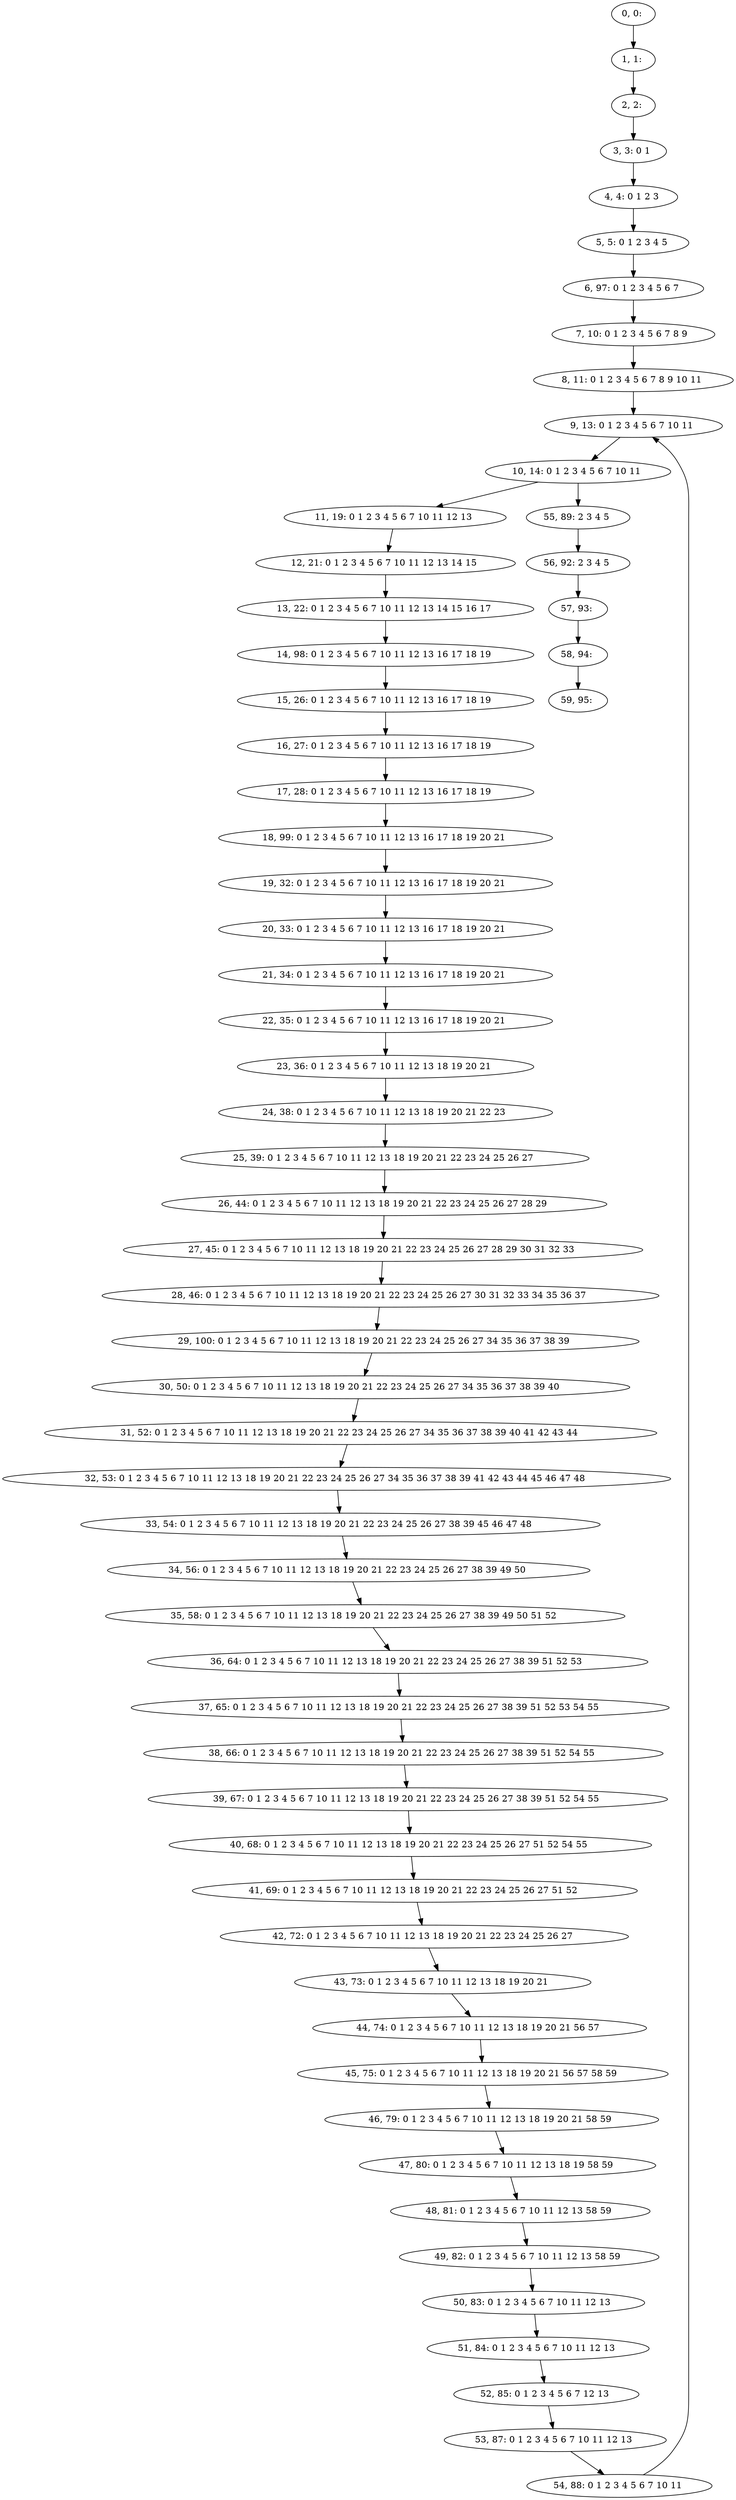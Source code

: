 digraph G {
0[label="0, 0: "];
1[label="1, 1: "];
2[label="2, 2: "];
3[label="3, 3: 0 1 "];
4[label="4, 4: 0 1 2 3 "];
5[label="5, 5: 0 1 2 3 4 5 "];
6[label="6, 97: 0 1 2 3 4 5 6 7 "];
7[label="7, 10: 0 1 2 3 4 5 6 7 8 9 "];
8[label="8, 11: 0 1 2 3 4 5 6 7 8 9 10 11 "];
9[label="9, 13: 0 1 2 3 4 5 6 7 10 11 "];
10[label="10, 14: 0 1 2 3 4 5 6 7 10 11 "];
11[label="11, 19: 0 1 2 3 4 5 6 7 10 11 12 13 "];
12[label="12, 21: 0 1 2 3 4 5 6 7 10 11 12 13 14 15 "];
13[label="13, 22: 0 1 2 3 4 5 6 7 10 11 12 13 14 15 16 17 "];
14[label="14, 98: 0 1 2 3 4 5 6 7 10 11 12 13 16 17 18 19 "];
15[label="15, 26: 0 1 2 3 4 5 6 7 10 11 12 13 16 17 18 19 "];
16[label="16, 27: 0 1 2 3 4 5 6 7 10 11 12 13 16 17 18 19 "];
17[label="17, 28: 0 1 2 3 4 5 6 7 10 11 12 13 16 17 18 19 "];
18[label="18, 99: 0 1 2 3 4 5 6 7 10 11 12 13 16 17 18 19 20 21 "];
19[label="19, 32: 0 1 2 3 4 5 6 7 10 11 12 13 16 17 18 19 20 21 "];
20[label="20, 33: 0 1 2 3 4 5 6 7 10 11 12 13 16 17 18 19 20 21 "];
21[label="21, 34: 0 1 2 3 4 5 6 7 10 11 12 13 16 17 18 19 20 21 "];
22[label="22, 35: 0 1 2 3 4 5 6 7 10 11 12 13 16 17 18 19 20 21 "];
23[label="23, 36: 0 1 2 3 4 5 6 7 10 11 12 13 18 19 20 21 "];
24[label="24, 38: 0 1 2 3 4 5 6 7 10 11 12 13 18 19 20 21 22 23 "];
25[label="25, 39: 0 1 2 3 4 5 6 7 10 11 12 13 18 19 20 21 22 23 24 25 26 27 "];
26[label="26, 44: 0 1 2 3 4 5 6 7 10 11 12 13 18 19 20 21 22 23 24 25 26 27 28 29 "];
27[label="27, 45: 0 1 2 3 4 5 6 7 10 11 12 13 18 19 20 21 22 23 24 25 26 27 28 29 30 31 32 33 "];
28[label="28, 46: 0 1 2 3 4 5 6 7 10 11 12 13 18 19 20 21 22 23 24 25 26 27 30 31 32 33 34 35 36 37 "];
29[label="29, 100: 0 1 2 3 4 5 6 7 10 11 12 13 18 19 20 21 22 23 24 25 26 27 34 35 36 37 38 39 "];
30[label="30, 50: 0 1 2 3 4 5 6 7 10 11 12 13 18 19 20 21 22 23 24 25 26 27 34 35 36 37 38 39 40 "];
31[label="31, 52: 0 1 2 3 4 5 6 7 10 11 12 13 18 19 20 21 22 23 24 25 26 27 34 35 36 37 38 39 40 41 42 43 44 "];
32[label="32, 53: 0 1 2 3 4 5 6 7 10 11 12 13 18 19 20 21 22 23 24 25 26 27 34 35 36 37 38 39 41 42 43 44 45 46 47 48 "];
33[label="33, 54: 0 1 2 3 4 5 6 7 10 11 12 13 18 19 20 21 22 23 24 25 26 27 38 39 45 46 47 48 "];
34[label="34, 56: 0 1 2 3 4 5 6 7 10 11 12 13 18 19 20 21 22 23 24 25 26 27 38 39 49 50 "];
35[label="35, 58: 0 1 2 3 4 5 6 7 10 11 12 13 18 19 20 21 22 23 24 25 26 27 38 39 49 50 51 52 "];
36[label="36, 64: 0 1 2 3 4 5 6 7 10 11 12 13 18 19 20 21 22 23 24 25 26 27 38 39 51 52 53 "];
37[label="37, 65: 0 1 2 3 4 5 6 7 10 11 12 13 18 19 20 21 22 23 24 25 26 27 38 39 51 52 53 54 55 "];
38[label="38, 66: 0 1 2 3 4 5 6 7 10 11 12 13 18 19 20 21 22 23 24 25 26 27 38 39 51 52 54 55 "];
39[label="39, 67: 0 1 2 3 4 5 6 7 10 11 12 13 18 19 20 21 22 23 24 25 26 27 38 39 51 52 54 55 "];
40[label="40, 68: 0 1 2 3 4 5 6 7 10 11 12 13 18 19 20 21 22 23 24 25 26 27 51 52 54 55 "];
41[label="41, 69: 0 1 2 3 4 5 6 7 10 11 12 13 18 19 20 21 22 23 24 25 26 27 51 52 "];
42[label="42, 72: 0 1 2 3 4 5 6 7 10 11 12 13 18 19 20 21 22 23 24 25 26 27 "];
43[label="43, 73: 0 1 2 3 4 5 6 7 10 11 12 13 18 19 20 21 "];
44[label="44, 74: 0 1 2 3 4 5 6 7 10 11 12 13 18 19 20 21 56 57 "];
45[label="45, 75: 0 1 2 3 4 5 6 7 10 11 12 13 18 19 20 21 56 57 58 59 "];
46[label="46, 79: 0 1 2 3 4 5 6 7 10 11 12 13 18 19 20 21 58 59 "];
47[label="47, 80: 0 1 2 3 4 5 6 7 10 11 12 13 18 19 58 59 "];
48[label="48, 81: 0 1 2 3 4 5 6 7 10 11 12 13 58 59 "];
49[label="49, 82: 0 1 2 3 4 5 6 7 10 11 12 13 58 59 "];
50[label="50, 83: 0 1 2 3 4 5 6 7 10 11 12 13 "];
51[label="51, 84: 0 1 2 3 4 5 6 7 10 11 12 13 "];
52[label="52, 85: 0 1 2 3 4 5 6 7 12 13 "];
53[label="53, 87: 0 1 2 3 4 5 6 7 10 11 12 13 "];
54[label="54, 88: 0 1 2 3 4 5 6 7 10 11 "];
55[label="55, 89: 2 3 4 5 "];
56[label="56, 92: 2 3 4 5 "];
57[label="57, 93: "];
58[label="58, 94: "];
59[label="59, 95: "];
0->1 ;
1->2 ;
2->3 ;
3->4 ;
4->5 ;
5->6 ;
6->7 ;
7->8 ;
8->9 ;
9->10 ;
10->11 ;
10->55 ;
11->12 ;
12->13 ;
13->14 ;
14->15 ;
15->16 ;
16->17 ;
17->18 ;
18->19 ;
19->20 ;
20->21 ;
21->22 ;
22->23 ;
23->24 ;
24->25 ;
25->26 ;
26->27 ;
27->28 ;
28->29 ;
29->30 ;
30->31 ;
31->32 ;
32->33 ;
33->34 ;
34->35 ;
35->36 ;
36->37 ;
37->38 ;
38->39 ;
39->40 ;
40->41 ;
41->42 ;
42->43 ;
43->44 ;
44->45 ;
45->46 ;
46->47 ;
47->48 ;
48->49 ;
49->50 ;
50->51 ;
51->52 ;
52->53 ;
53->54 ;
54->9 ;
55->56 ;
56->57 ;
57->58 ;
58->59 ;
}
